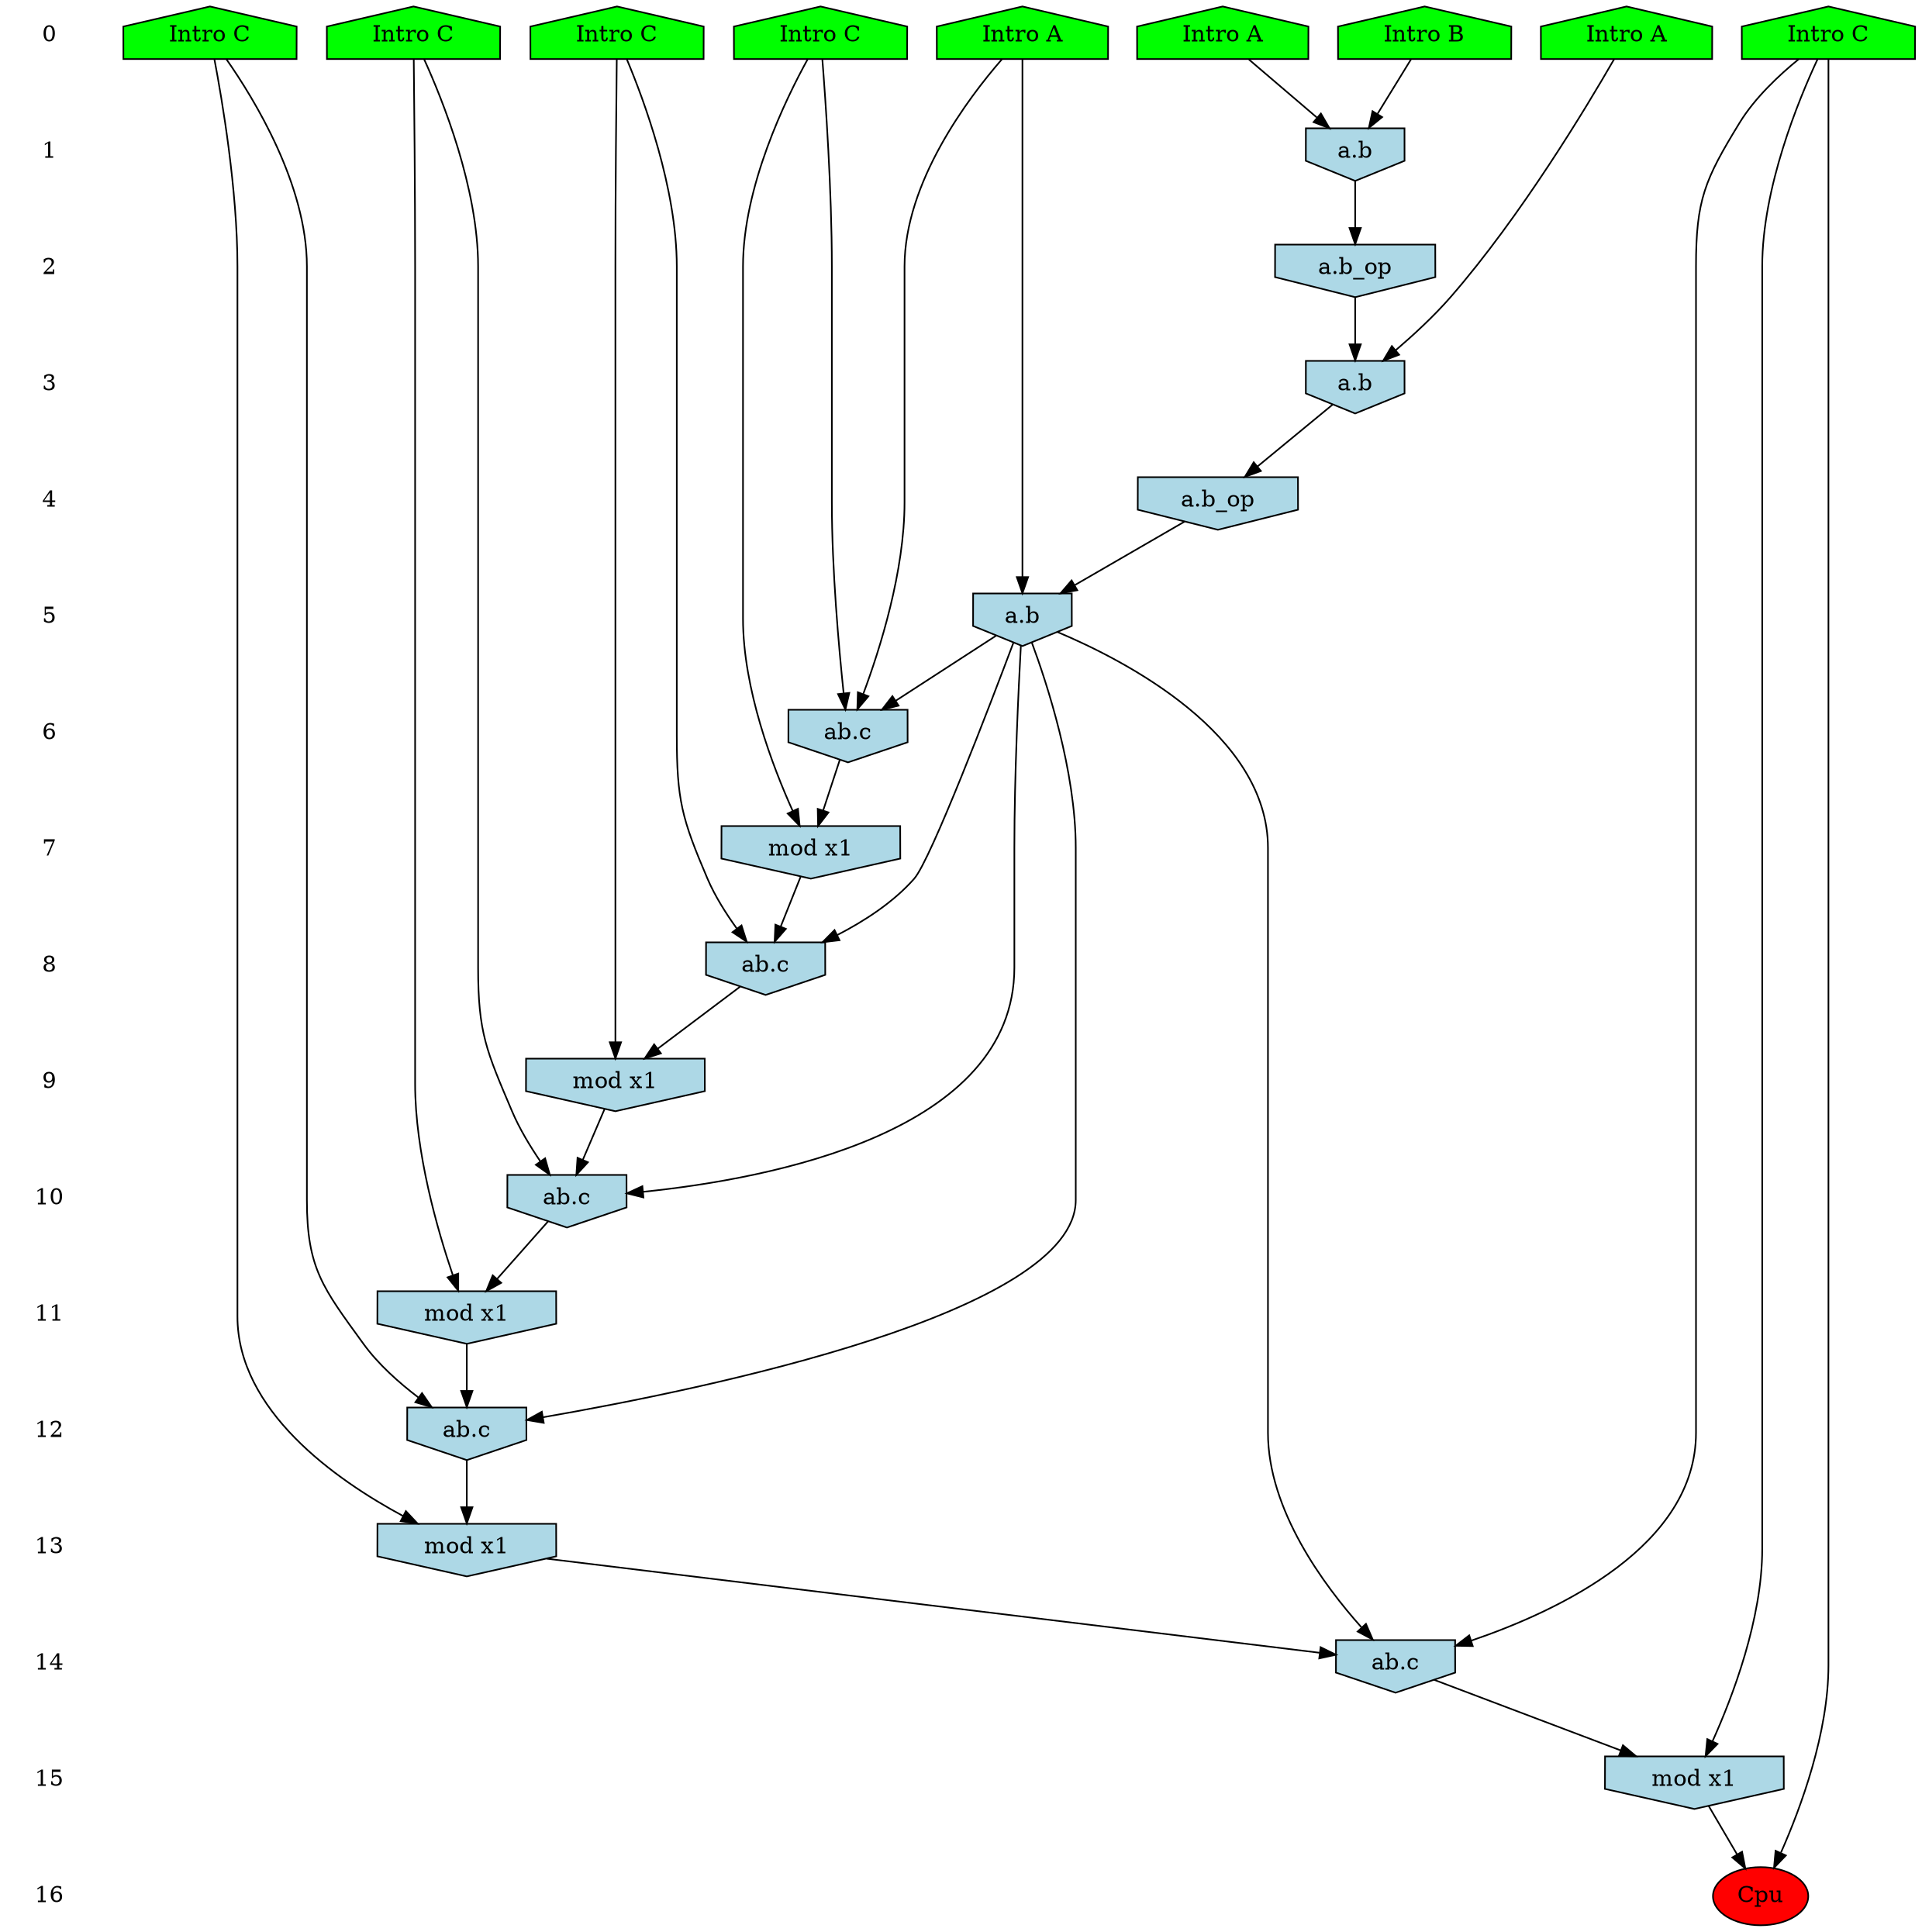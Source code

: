 /* Compression of 1 causal flows obtained in average at 2.053018E+01 t.u */
/* Compressed causal flows were: [3815] */
digraph G{
 ranksep=.5 ; 
{ rank = same ; "0" [shape=plaintext] ; node_1 [label ="Intro A", shape=house, style=filled, fillcolor=green] ;
node_2 [label ="Intro A", shape=house, style=filled, fillcolor=green] ;
node_3 [label ="Intro A", shape=house, style=filled, fillcolor=green] ;
node_4 [label ="Intro B", shape=house, style=filled, fillcolor=green] ;
node_5 [label ="Intro C", shape=house, style=filled, fillcolor=green] ;
node_6 [label ="Intro C", shape=house, style=filled, fillcolor=green] ;
node_7 [label ="Intro C", shape=house, style=filled, fillcolor=green] ;
node_8 [label ="Intro C", shape=house, style=filled, fillcolor=green] ;
node_9 [label ="Intro C", shape=house, style=filled, fillcolor=green] ;
}
{ rank = same ; "1" [shape=plaintext] ; node_10 [label="a.b", shape=invhouse, style=filled, fillcolor = lightblue] ;
}
{ rank = same ; "2" [shape=plaintext] ; node_11 [label="a.b_op", shape=invhouse, style=filled, fillcolor = lightblue] ;
}
{ rank = same ; "3" [shape=plaintext] ; node_12 [label="a.b", shape=invhouse, style=filled, fillcolor = lightblue] ;
}
{ rank = same ; "4" [shape=plaintext] ; node_13 [label="a.b_op", shape=invhouse, style=filled, fillcolor = lightblue] ;
}
{ rank = same ; "5" [shape=plaintext] ; node_14 [label="a.b", shape=invhouse, style=filled, fillcolor = lightblue] ;
}
{ rank = same ; "6" [shape=plaintext] ; node_15 [label="ab.c", shape=invhouse, style=filled, fillcolor = lightblue] ;
}
{ rank = same ; "7" [shape=plaintext] ; node_16 [label="mod x1", shape=invhouse, style=filled, fillcolor = lightblue] ;
}
{ rank = same ; "8" [shape=plaintext] ; node_17 [label="ab.c", shape=invhouse, style=filled, fillcolor = lightblue] ;
}
{ rank = same ; "9" [shape=plaintext] ; node_18 [label="mod x1", shape=invhouse, style=filled, fillcolor = lightblue] ;
}
{ rank = same ; "10" [shape=plaintext] ; node_19 [label="ab.c", shape=invhouse, style=filled, fillcolor = lightblue] ;
}
{ rank = same ; "11" [shape=plaintext] ; node_20 [label="mod x1", shape=invhouse, style=filled, fillcolor = lightblue] ;
}
{ rank = same ; "12" [shape=plaintext] ; node_21 [label="ab.c", shape=invhouse, style=filled, fillcolor = lightblue] ;
}
{ rank = same ; "13" [shape=plaintext] ; node_22 [label="mod x1", shape=invhouse, style=filled, fillcolor = lightblue] ;
}
{ rank = same ; "14" [shape=plaintext] ; node_23 [label="ab.c", shape=invhouse, style=filled, fillcolor = lightblue] ;
}
{ rank = same ; "15" [shape=plaintext] ; node_24 [label="mod x1", shape=invhouse, style=filled, fillcolor = lightblue] ;
}
{ rank = same ; "16" [shape=plaintext] ; node_25 [label ="Cpu", style=filled, fillcolor=red] ;
}
"0" -> "1" [style="invis"]; 
"1" -> "2" [style="invis"]; 
"2" -> "3" [style="invis"]; 
"3" -> "4" [style="invis"]; 
"4" -> "5" [style="invis"]; 
"5" -> "6" [style="invis"]; 
"6" -> "7" [style="invis"]; 
"7" -> "8" [style="invis"]; 
"8" -> "9" [style="invis"]; 
"9" -> "10" [style="invis"]; 
"10" -> "11" [style="invis"]; 
"11" -> "12" [style="invis"]; 
"12" -> "13" [style="invis"]; 
"13" -> "14" [style="invis"]; 
"14" -> "15" [style="invis"]; 
"15" -> "16" [style="invis"]; 
node_3 -> node_10
node_4 -> node_10
node_10 -> node_11
node_1 -> node_12
node_11 -> node_12
node_12 -> node_13
node_2 -> node_14
node_13 -> node_14
node_2 -> node_15
node_8 -> node_15
node_14 -> node_15
node_8 -> node_16
node_15 -> node_16
node_9 -> node_17
node_14 -> node_17
node_16 -> node_17
node_9 -> node_18
node_17 -> node_18
node_6 -> node_19
node_14 -> node_19
node_18 -> node_19
node_6 -> node_20
node_19 -> node_20
node_7 -> node_21
node_14 -> node_21
node_20 -> node_21
node_7 -> node_22
node_21 -> node_22
node_5 -> node_23
node_14 -> node_23
node_22 -> node_23
node_5 -> node_24
node_23 -> node_24
node_5 -> node_25
node_24 -> node_25
}
/*
 Dot generation time: 0.001009
*/